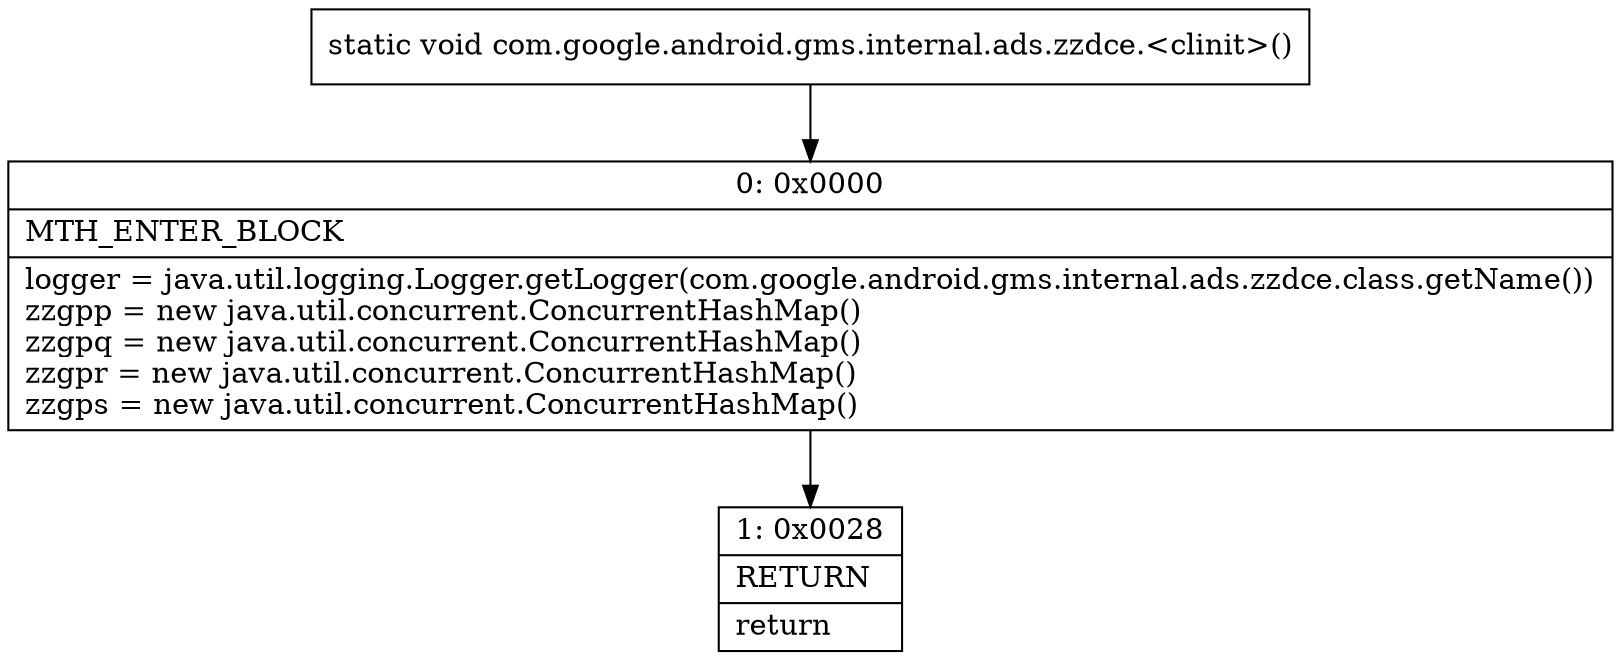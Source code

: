 digraph "CFG forcom.google.android.gms.internal.ads.zzdce.\<clinit\>()V" {
Node_0 [shape=record,label="{0\:\ 0x0000|MTH_ENTER_BLOCK\l|logger = java.util.logging.Logger.getLogger(com.google.android.gms.internal.ads.zzdce.class.getName())\lzzgpp = new java.util.concurrent.ConcurrentHashMap()\lzzgpq = new java.util.concurrent.ConcurrentHashMap()\lzzgpr = new java.util.concurrent.ConcurrentHashMap()\lzzgps = new java.util.concurrent.ConcurrentHashMap()\l}"];
Node_1 [shape=record,label="{1\:\ 0x0028|RETURN\l|return\l}"];
MethodNode[shape=record,label="{static void com.google.android.gms.internal.ads.zzdce.\<clinit\>() }"];
MethodNode -> Node_0;
Node_0 -> Node_1;
}

